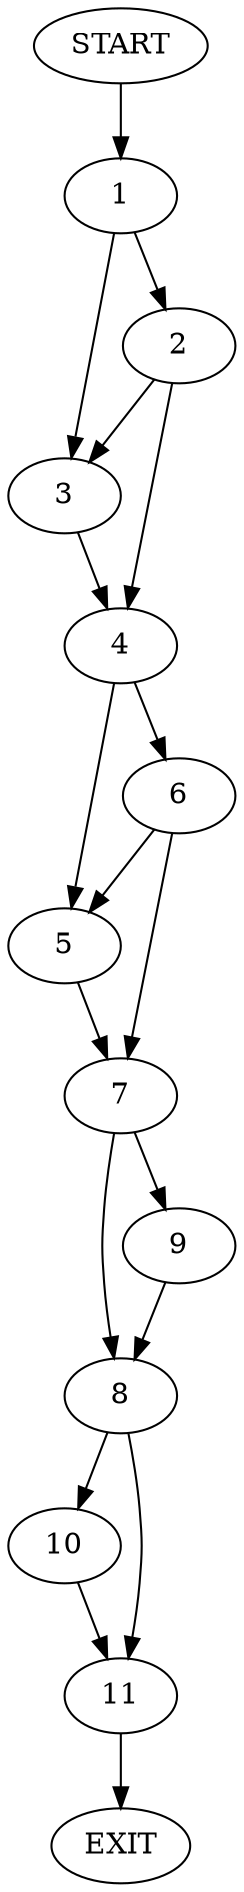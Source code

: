 digraph {
0 [label="START"]
12 [label="EXIT"]
0 -> 1
1 -> 2
1 -> 3
3 -> 4
2 -> 4
2 -> 3
4 -> 5
4 -> 6
6 -> 7
6 -> 5
5 -> 7
7 -> 8
7 -> 9
9 -> 8
8 -> 10
8 -> 11
11 -> 12
10 -> 11
}
